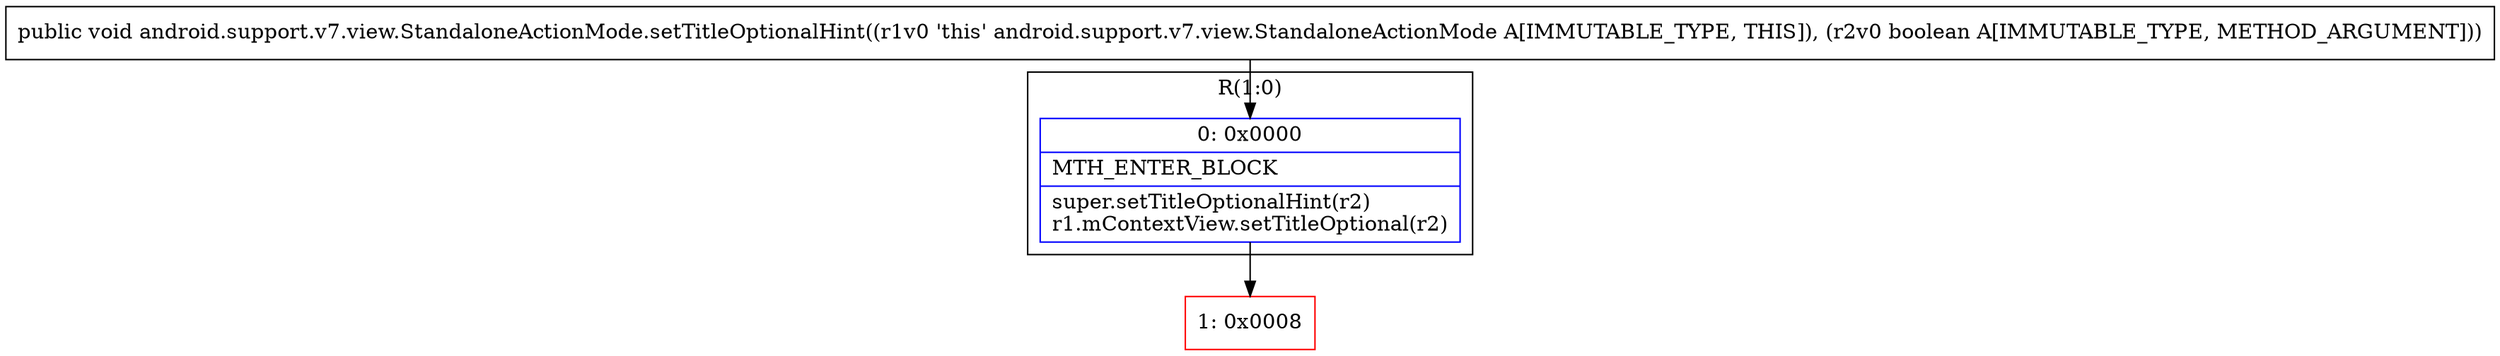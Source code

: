 digraph "CFG forandroid.support.v7.view.StandaloneActionMode.setTitleOptionalHint(Z)V" {
subgraph cluster_Region_2074164638 {
label = "R(1:0)";
node [shape=record,color=blue];
Node_0 [shape=record,label="{0\:\ 0x0000|MTH_ENTER_BLOCK\l|super.setTitleOptionalHint(r2)\lr1.mContextView.setTitleOptional(r2)\l}"];
}
Node_1 [shape=record,color=red,label="{1\:\ 0x0008}"];
MethodNode[shape=record,label="{public void android.support.v7.view.StandaloneActionMode.setTitleOptionalHint((r1v0 'this' android.support.v7.view.StandaloneActionMode A[IMMUTABLE_TYPE, THIS]), (r2v0 boolean A[IMMUTABLE_TYPE, METHOD_ARGUMENT])) }"];
MethodNode -> Node_0;
Node_0 -> Node_1;
}

